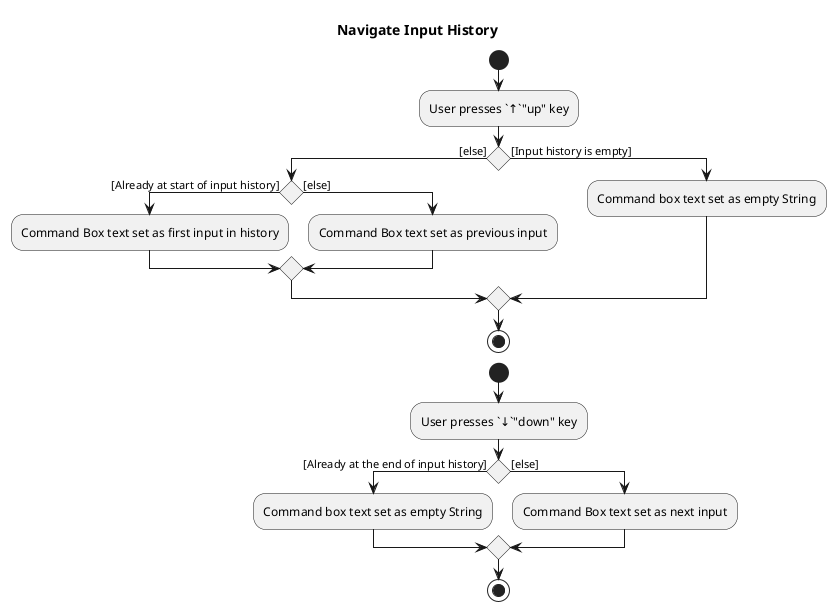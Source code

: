 @startuml
'https://plantuml.com/activity-diagram-beta

title Navigate Input History

start
:User presses `↑`"up" key;

if () then ([else])
  if() then ([Already at start of input history])
  :Command Box text set as first input in history;
  else ([else])
  :Command Box text set as previous input;
  endif
else ([Input history is empty])
  :Command box text set as empty String;

endif

stop

start
:User presses `↓`"down" key;
if () then ([Already at the end of input history])
  :Command box text set as empty String;
else([else])
  :Command Box text set as next input;
endif

stop

@enduml
